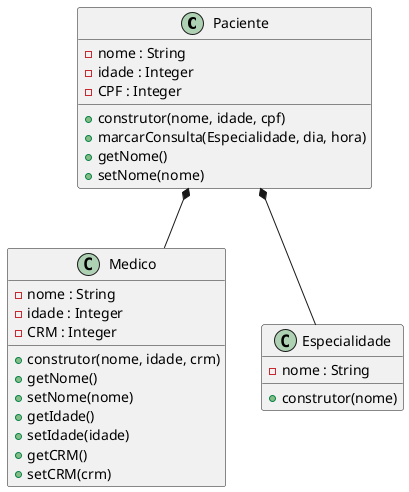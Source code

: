 @startuml Gerenciamento de Exames Medicos

    class Paciente{
        - nome : String
        - idade : Integer
        - CPF : Integer
        + construtor(nome, idade, cpf)
        + marcarConsulta(Especialidade, dia, hora)
        + getNome()
        + setNome(nome)
    }

    class Medico{
        - nome : String
        - idade : Integer
        - CRM : Integer
        + construtor(nome, idade, crm)
        + getNome()
        + setNome(nome)
        + getIdade()
        + setIdade(idade)
        + getCRM()
        + setCRM(crm)
    }

    class Especialidade{
        - nome : String
        + construtor(nome)
    }

    Paciente *-- Medico
    Paciente *-- Especialidade

@enduml